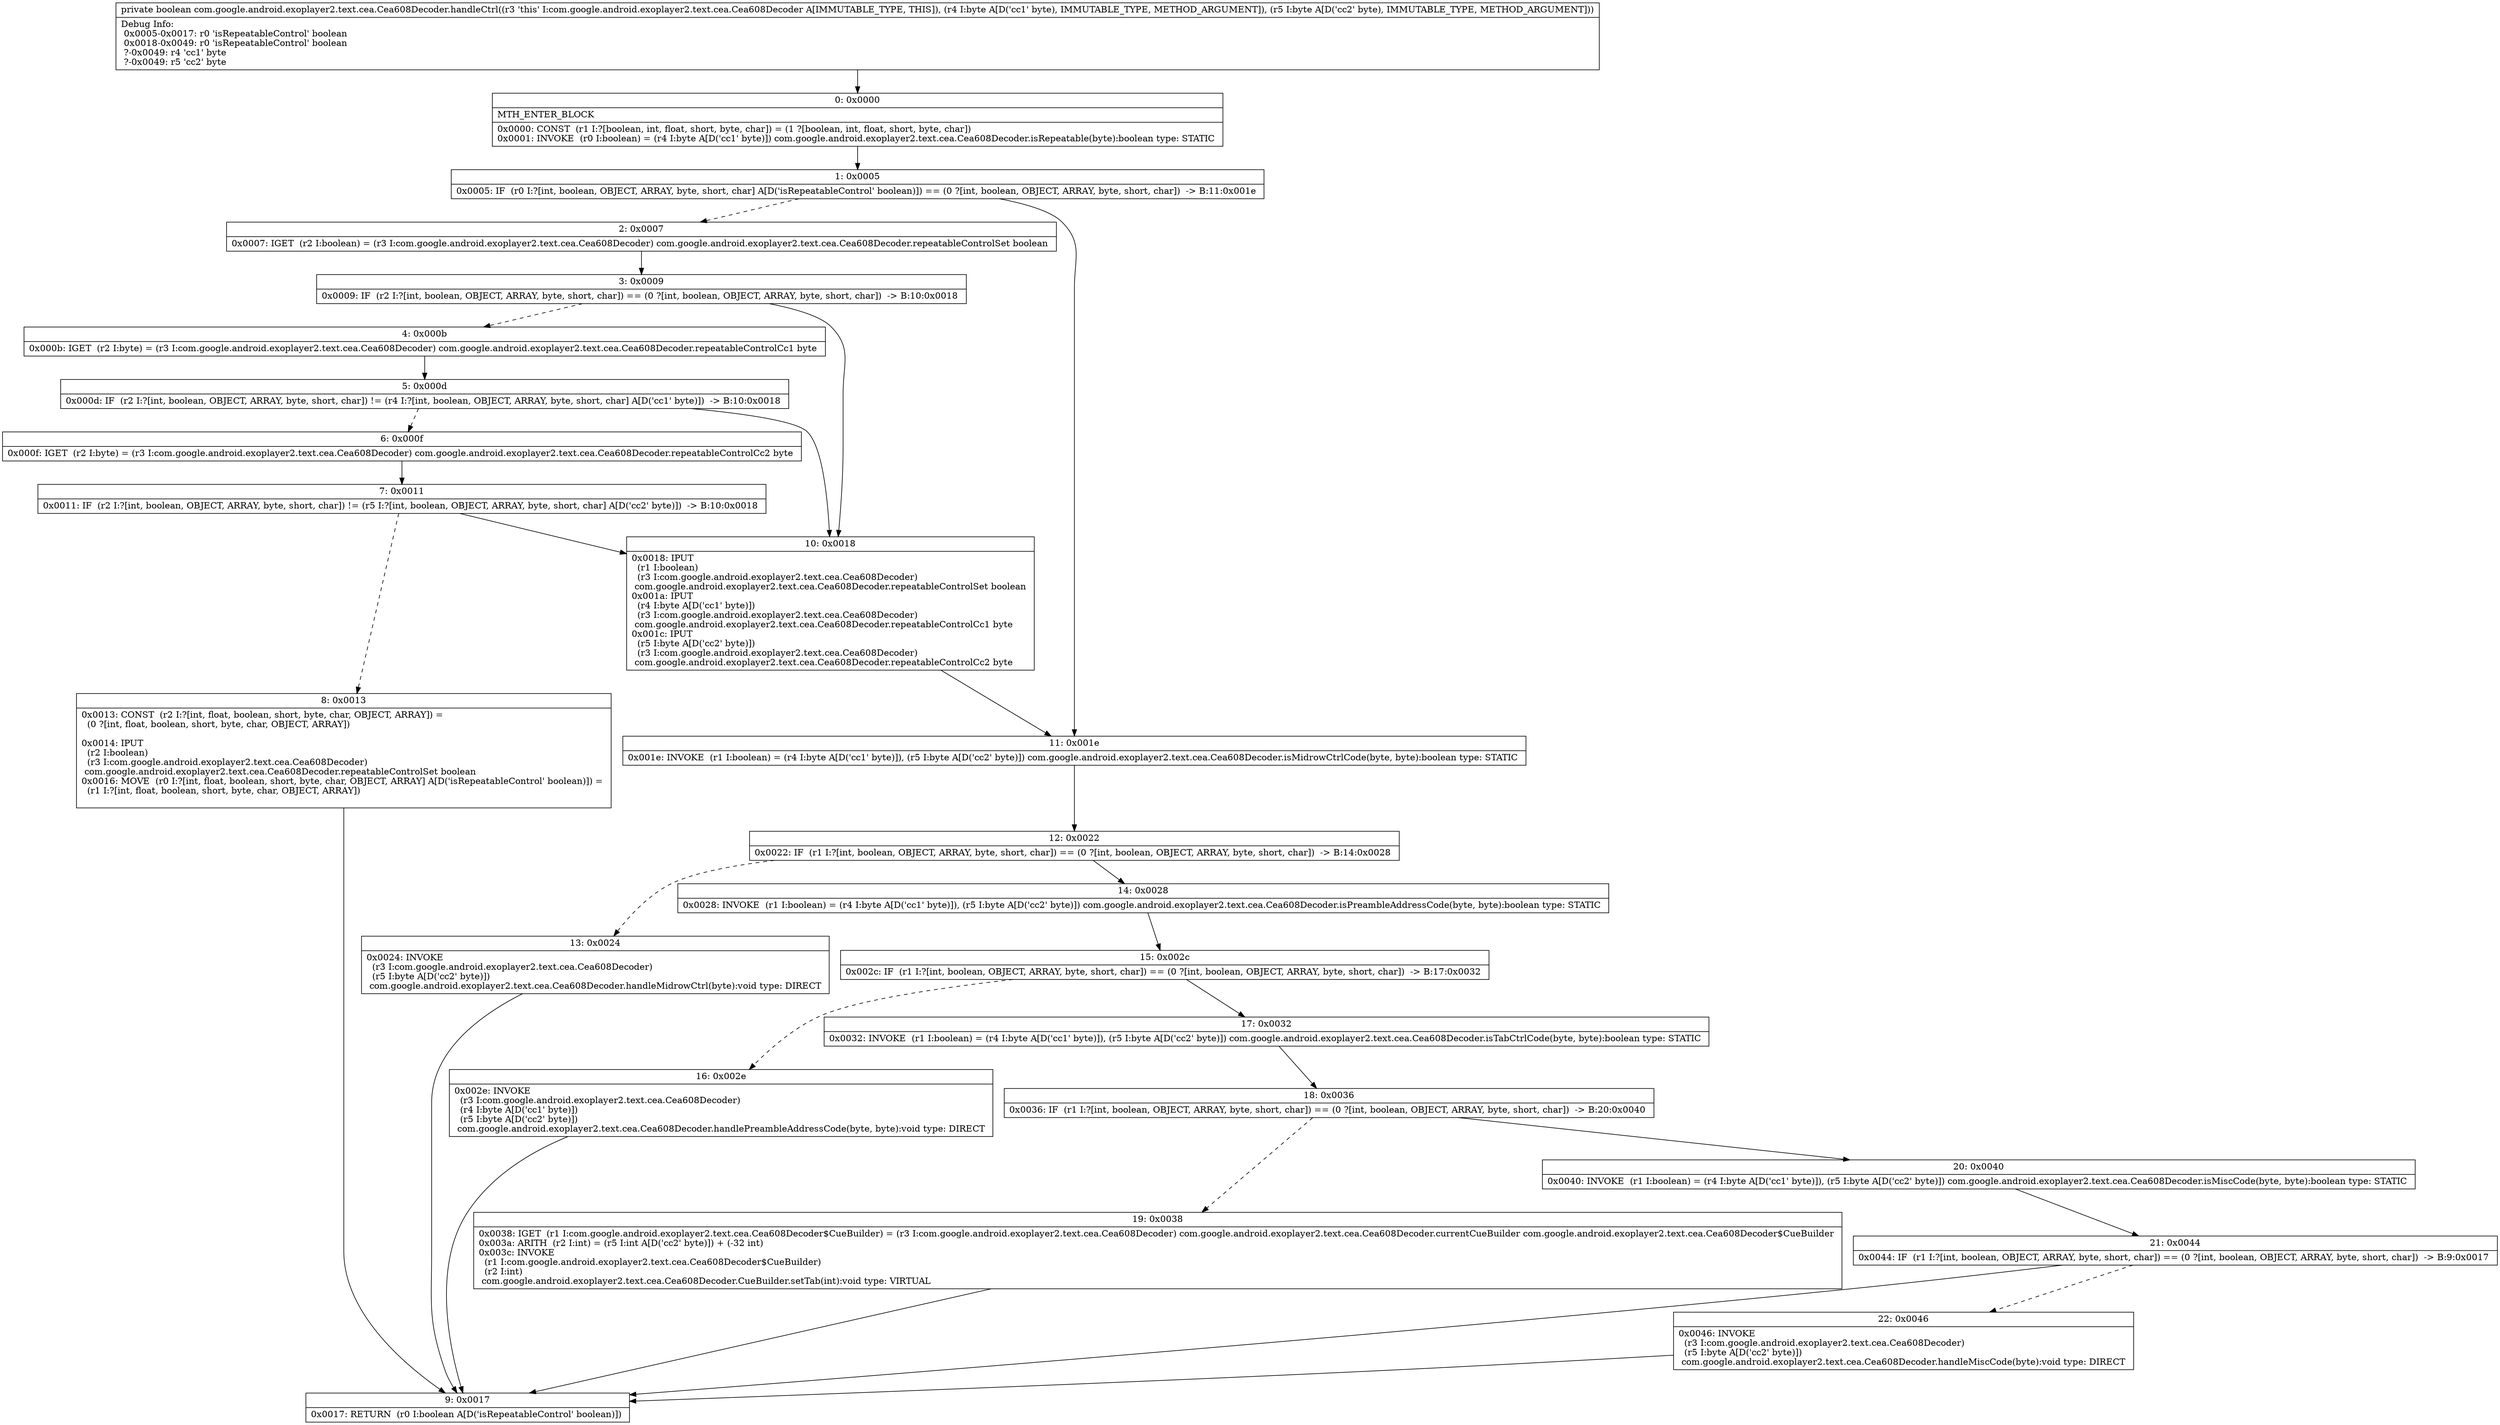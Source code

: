 digraph "CFG forcom.google.android.exoplayer2.text.cea.Cea608Decoder.handleCtrl(BB)Z" {
Node_0 [shape=record,label="{0\:\ 0x0000|MTH_ENTER_BLOCK\l|0x0000: CONST  (r1 I:?[boolean, int, float, short, byte, char]) = (1 ?[boolean, int, float, short, byte, char]) \l0x0001: INVOKE  (r0 I:boolean) = (r4 I:byte A[D('cc1' byte)]) com.google.android.exoplayer2.text.cea.Cea608Decoder.isRepeatable(byte):boolean type: STATIC \l}"];
Node_1 [shape=record,label="{1\:\ 0x0005|0x0005: IF  (r0 I:?[int, boolean, OBJECT, ARRAY, byte, short, char] A[D('isRepeatableControl' boolean)]) == (0 ?[int, boolean, OBJECT, ARRAY, byte, short, char])  \-\> B:11:0x001e \l}"];
Node_2 [shape=record,label="{2\:\ 0x0007|0x0007: IGET  (r2 I:boolean) = (r3 I:com.google.android.exoplayer2.text.cea.Cea608Decoder) com.google.android.exoplayer2.text.cea.Cea608Decoder.repeatableControlSet boolean \l}"];
Node_3 [shape=record,label="{3\:\ 0x0009|0x0009: IF  (r2 I:?[int, boolean, OBJECT, ARRAY, byte, short, char]) == (0 ?[int, boolean, OBJECT, ARRAY, byte, short, char])  \-\> B:10:0x0018 \l}"];
Node_4 [shape=record,label="{4\:\ 0x000b|0x000b: IGET  (r2 I:byte) = (r3 I:com.google.android.exoplayer2.text.cea.Cea608Decoder) com.google.android.exoplayer2.text.cea.Cea608Decoder.repeatableControlCc1 byte \l}"];
Node_5 [shape=record,label="{5\:\ 0x000d|0x000d: IF  (r2 I:?[int, boolean, OBJECT, ARRAY, byte, short, char]) != (r4 I:?[int, boolean, OBJECT, ARRAY, byte, short, char] A[D('cc1' byte)])  \-\> B:10:0x0018 \l}"];
Node_6 [shape=record,label="{6\:\ 0x000f|0x000f: IGET  (r2 I:byte) = (r3 I:com.google.android.exoplayer2.text.cea.Cea608Decoder) com.google.android.exoplayer2.text.cea.Cea608Decoder.repeatableControlCc2 byte \l}"];
Node_7 [shape=record,label="{7\:\ 0x0011|0x0011: IF  (r2 I:?[int, boolean, OBJECT, ARRAY, byte, short, char]) != (r5 I:?[int, boolean, OBJECT, ARRAY, byte, short, char] A[D('cc2' byte)])  \-\> B:10:0x0018 \l}"];
Node_8 [shape=record,label="{8\:\ 0x0013|0x0013: CONST  (r2 I:?[int, float, boolean, short, byte, char, OBJECT, ARRAY]) = \l  (0 ?[int, float, boolean, short, byte, char, OBJECT, ARRAY])\l \l0x0014: IPUT  \l  (r2 I:boolean)\l  (r3 I:com.google.android.exoplayer2.text.cea.Cea608Decoder)\l com.google.android.exoplayer2.text.cea.Cea608Decoder.repeatableControlSet boolean \l0x0016: MOVE  (r0 I:?[int, float, boolean, short, byte, char, OBJECT, ARRAY] A[D('isRepeatableControl' boolean)]) = \l  (r1 I:?[int, float, boolean, short, byte, char, OBJECT, ARRAY])\l \l}"];
Node_9 [shape=record,label="{9\:\ 0x0017|0x0017: RETURN  (r0 I:boolean A[D('isRepeatableControl' boolean)]) \l}"];
Node_10 [shape=record,label="{10\:\ 0x0018|0x0018: IPUT  \l  (r1 I:boolean)\l  (r3 I:com.google.android.exoplayer2.text.cea.Cea608Decoder)\l com.google.android.exoplayer2.text.cea.Cea608Decoder.repeatableControlSet boolean \l0x001a: IPUT  \l  (r4 I:byte A[D('cc1' byte)])\l  (r3 I:com.google.android.exoplayer2.text.cea.Cea608Decoder)\l com.google.android.exoplayer2.text.cea.Cea608Decoder.repeatableControlCc1 byte \l0x001c: IPUT  \l  (r5 I:byte A[D('cc2' byte)])\l  (r3 I:com.google.android.exoplayer2.text.cea.Cea608Decoder)\l com.google.android.exoplayer2.text.cea.Cea608Decoder.repeatableControlCc2 byte \l}"];
Node_11 [shape=record,label="{11\:\ 0x001e|0x001e: INVOKE  (r1 I:boolean) = (r4 I:byte A[D('cc1' byte)]), (r5 I:byte A[D('cc2' byte)]) com.google.android.exoplayer2.text.cea.Cea608Decoder.isMidrowCtrlCode(byte, byte):boolean type: STATIC \l}"];
Node_12 [shape=record,label="{12\:\ 0x0022|0x0022: IF  (r1 I:?[int, boolean, OBJECT, ARRAY, byte, short, char]) == (0 ?[int, boolean, OBJECT, ARRAY, byte, short, char])  \-\> B:14:0x0028 \l}"];
Node_13 [shape=record,label="{13\:\ 0x0024|0x0024: INVOKE  \l  (r3 I:com.google.android.exoplayer2.text.cea.Cea608Decoder)\l  (r5 I:byte A[D('cc2' byte)])\l com.google.android.exoplayer2.text.cea.Cea608Decoder.handleMidrowCtrl(byte):void type: DIRECT \l}"];
Node_14 [shape=record,label="{14\:\ 0x0028|0x0028: INVOKE  (r1 I:boolean) = (r4 I:byte A[D('cc1' byte)]), (r5 I:byte A[D('cc2' byte)]) com.google.android.exoplayer2.text.cea.Cea608Decoder.isPreambleAddressCode(byte, byte):boolean type: STATIC \l}"];
Node_15 [shape=record,label="{15\:\ 0x002c|0x002c: IF  (r1 I:?[int, boolean, OBJECT, ARRAY, byte, short, char]) == (0 ?[int, boolean, OBJECT, ARRAY, byte, short, char])  \-\> B:17:0x0032 \l}"];
Node_16 [shape=record,label="{16\:\ 0x002e|0x002e: INVOKE  \l  (r3 I:com.google.android.exoplayer2.text.cea.Cea608Decoder)\l  (r4 I:byte A[D('cc1' byte)])\l  (r5 I:byte A[D('cc2' byte)])\l com.google.android.exoplayer2.text.cea.Cea608Decoder.handlePreambleAddressCode(byte, byte):void type: DIRECT \l}"];
Node_17 [shape=record,label="{17\:\ 0x0032|0x0032: INVOKE  (r1 I:boolean) = (r4 I:byte A[D('cc1' byte)]), (r5 I:byte A[D('cc2' byte)]) com.google.android.exoplayer2.text.cea.Cea608Decoder.isTabCtrlCode(byte, byte):boolean type: STATIC \l}"];
Node_18 [shape=record,label="{18\:\ 0x0036|0x0036: IF  (r1 I:?[int, boolean, OBJECT, ARRAY, byte, short, char]) == (0 ?[int, boolean, OBJECT, ARRAY, byte, short, char])  \-\> B:20:0x0040 \l}"];
Node_19 [shape=record,label="{19\:\ 0x0038|0x0038: IGET  (r1 I:com.google.android.exoplayer2.text.cea.Cea608Decoder$CueBuilder) = (r3 I:com.google.android.exoplayer2.text.cea.Cea608Decoder) com.google.android.exoplayer2.text.cea.Cea608Decoder.currentCueBuilder com.google.android.exoplayer2.text.cea.Cea608Decoder$CueBuilder \l0x003a: ARITH  (r2 I:int) = (r5 I:int A[D('cc2' byte)]) + (\-32 int) \l0x003c: INVOKE  \l  (r1 I:com.google.android.exoplayer2.text.cea.Cea608Decoder$CueBuilder)\l  (r2 I:int)\l com.google.android.exoplayer2.text.cea.Cea608Decoder.CueBuilder.setTab(int):void type: VIRTUAL \l}"];
Node_20 [shape=record,label="{20\:\ 0x0040|0x0040: INVOKE  (r1 I:boolean) = (r4 I:byte A[D('cc1' byte)]), (r5 I:byte A[D('cc2' byte)]) com.google.android.exoplayer2.text.cea.Cea608Decoder.isMiscCode(byte, byte):boolean type: STATIC \l}"];
Node_21 [shape=record,label="{21\:\ 0x0044|0x0044: IF  (r1 I:?[int, boolean, OBJECT, ARRAY, byte, short, char]) == (0 ?[int, boolean, OBJECT, ARRAY, byte, short, char])  \-\> B:9:0x0017 \l}"];
Node_22 [shape=record,label="{22\:\ 0x0046|0x0046: INVOKE  \l  (r3 I:com.google.android.exoplayer2.text.cea.Cea608Decoder)\l  (r5 I:byte A[D('cc2' byte)])\l com.google.android.exoplayer2.text.cea.Cea608Decoder.handleMiscCode(byte):void type: DIRECT \l}"];
MethodNode[shape=record,label="{private boolean com.google.android.exoplayer2.text.cea.Cea608Decoder.handleCtrl((r3 'this' I:com.google.android.exoplayer2.text.cea.Cea608Decoder A[IMMUTABLE_TYPE, THIS]), (r4 I:byte A[D('cc1' byte), IMMUTABLE_TYPE, METHOD_ARGUMENT]), (r5 I:byte A[D('cc2' byte), IMMUTABLE_TYPE, METHOD_ARGUMENT]))  | Debug Info:\l  0x0005\-0x0017: r0 'isRepeatableControl' boolean\l  0x0018\-0x0049: r0 'isRepeatableControl' boolean\l  ?\-0x0049: r4 'cc1' byte\l  ?\-0x0049: r5 'cc2' byte\l}"];
MethodNode -> Node_0;
Node_0 -> Node_1;
Node_1 -> Node_2[style=dashed];
Node_1 -> Node_11;
Node_2 -> Node_3;
Node_3 -> Node_4[style=dashed];
Node_3 -> Node_10;
Node_4 -> Node_5;
Node_5 -> Node_6[style=dashed];
Node_5 -> Node_10;
Node_6 -> Node_7;
Node_7 -> Node_8[style=dashed];
Node_7 -> Node_10;
Node_8 -> Node_9;
Node_10 -> Node_11;
Node_11 -> Node_12;
Node_12 -> Node_13[style=dashed];
Node_12 -> Node_14;
Node_13 -> Node_9;
Node_14 -> Node_15;
Node_15 -> Node_16[style=dashed];
Node_15 -> Node_17;
Node_16 -> Node_9;
Node_17 -> Node_18;
Node_18 -> Node_19[style=dashed];
Node_18 -> Node_20;
Node_19 -> Node_9;
Node_20 -> Node_21;
Node_21 -> Node_9;
Node_21 -> Node_22[style=dashed];
Node_22 -> Node_9;
}

